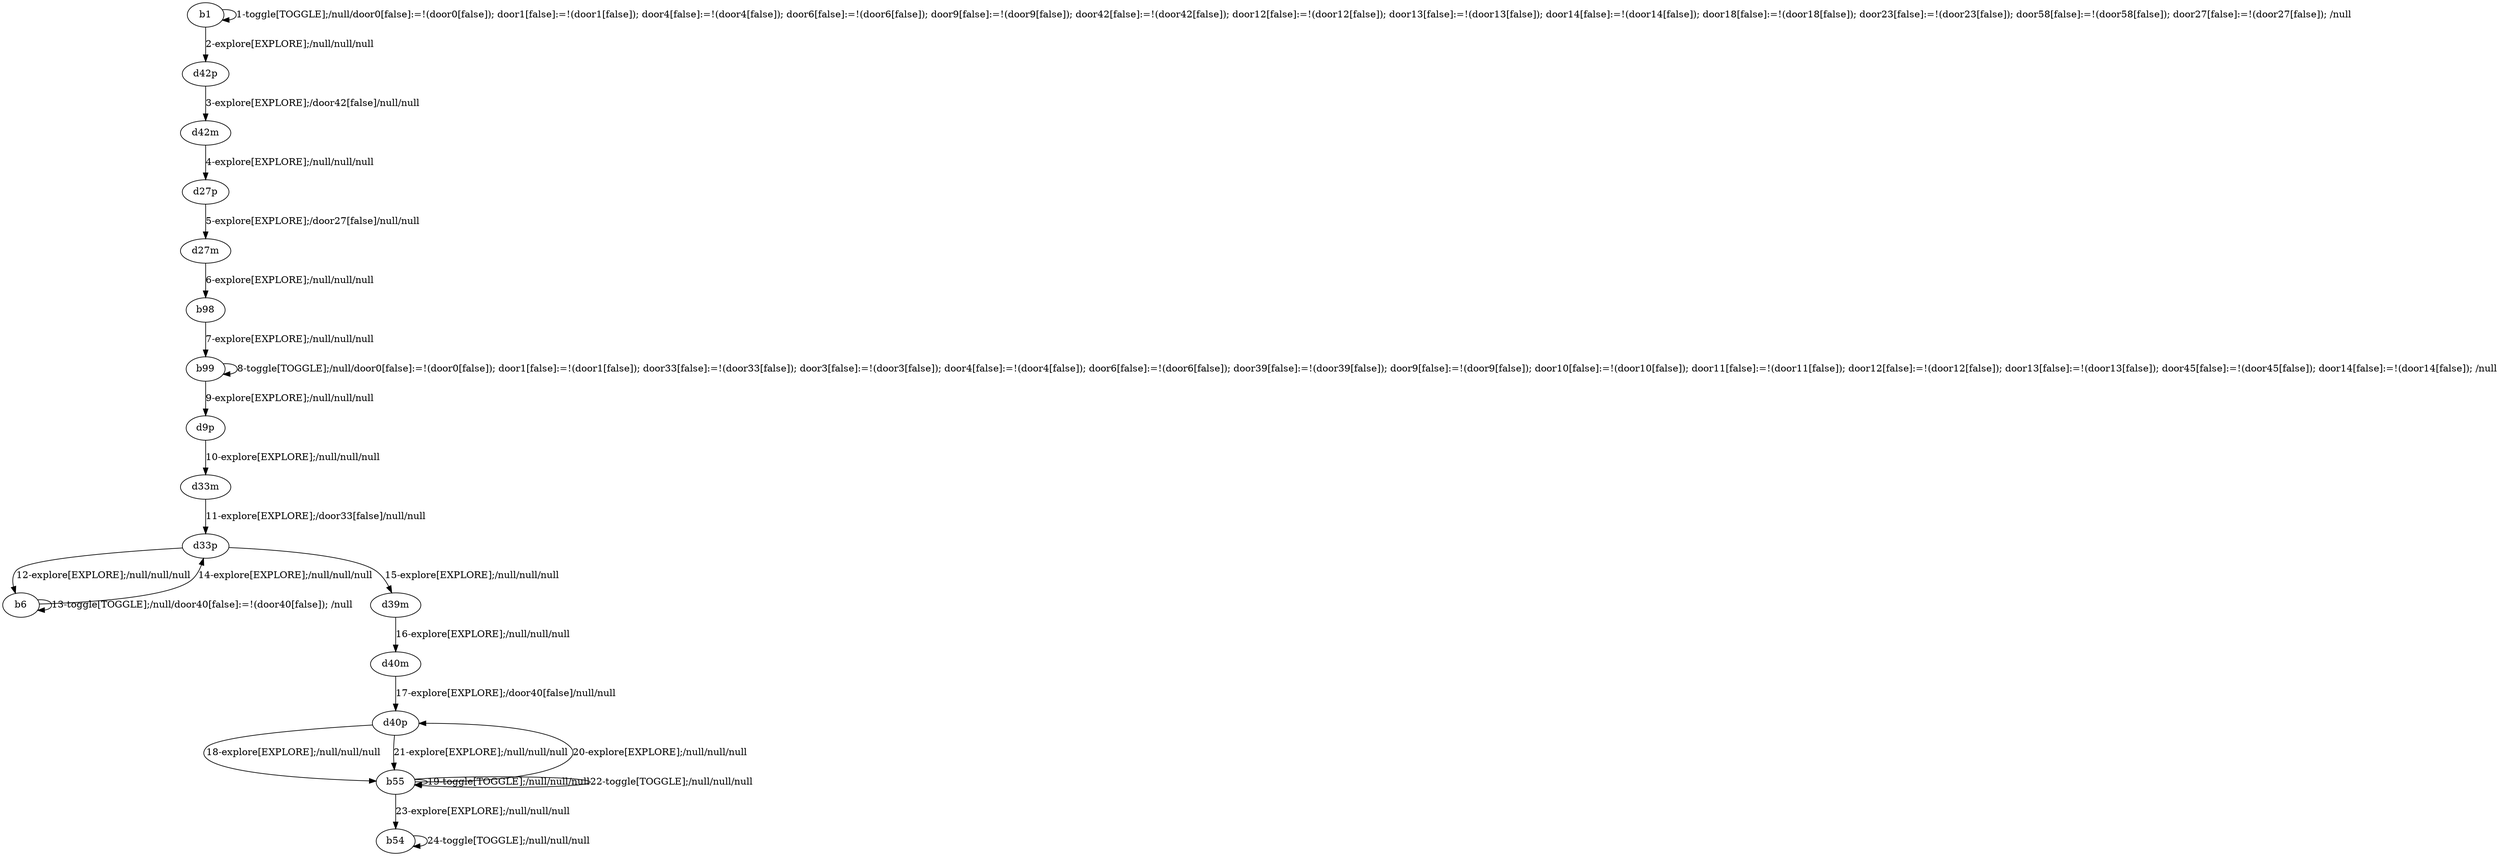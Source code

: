 # Total number of goals covered by this test: 4
# b6 --> d33p
# d33p --> b6
# b55 --> d40p
# b55 --> b55

digraph g {
"b1" -> "b1" [label = "1-toggle[TOGGLE];/null/door0[false]:=!(door0[false]); door1[false]:=!(door1[false]); door4[false]:=!(door4[false]); door6[false]:=!(door6[false]); door9[false]:=!(door9[false]); door42[false]:=!(door42[false]); door12[false]:=!(door12[false]); door13[false]:=!(door13[false]); door14[false]:=!(door14[false]); door18[false]:=!(door18[false]); door23[false]:=!(door23[false]); door58[false]:=!(door58[false]); door27[false]:=!(door27[false]); /null"];
"b1" -> "d42p" [label = "2-explore[EXPLORE];/null/null/null"];
"d42p" -> "d42m" [label = "3-explore[EXPLORE];/door42[false]/null/null"];
"d42m" -> "d27p" [label = "4-explore[EXPLORE];/null/null/null"];
"d27p" -> "d27m" [label = "5-explore[EXPLORE];/door27[false]/null/null"];
"d27m" -> "b98" [label = "6-explore[EXPLORE];/null/null/null"];
"b98" -> "b99" [label = "7-explore[EXPLORE];/null/null/null"];
"b99" -> "b99" [label = "8-toggle[TOGGLE];/null/door0[false]:=!(door0[false]); door1[false]:=!(door1[false]); door33[false]:=!(door33[false]); door3[false]:=!(door3[false]); door4[false]:=!(door4[false]); door6[false]:=!(door6[false]); door39[false]:=!(door39[false]); door9[false]:=!(door9[false]); door10[false]:=!(door10[false]); door11[false]:=!(door11[false]); door12[false]:=!(door12[false]); door13[false]:=!(door13[false]); door45[false]:=!(door45[false]); door14[false]:=!(door14[false]); /null"];
"b99" -> "d9p" [label = "9-explore[EXPLORE];/null/null/null"];
"d9p" -> "d33m" [label = "10-explore[EXPLORE];/null/null/null"];
"d33m" -> "d33p" [label = "11-explore[EXPLORE];/door33[false]/null/null"];
"d33p" -> "b6" [label = "12-explore[EXPLORE];/null/null/null"];
"b6" -> "b6" [label = "13-toggle[TOGGLE];/null/door40[false]:=!(door40[false]); /null"];
"b6" -> "d33p" [label = "14-explore[EXPLORE];/null/null/null"];
"d33p" -> "d39m" [label = "15-explore[EXPLORE];/null/null/null"];
"d39m" -> "d40m" [label = "16-explore[EXPLORE];/null/null/null"];
"d40m" -> "d40p" [label = "17-explore[EXPLORE];/door40[false]/null/null"];
"d40p" -> "b55" [label = "18-explore[EXPLORE];/null/null/null"];
"b55" -> "b55" [label = "19-toggle[TOGGLE];/null/null/null"];
"b55" -> "d40p" [label = "20-explore[EXPLORE];/null/null/null"];
"d40p" -> "b55" [label = "21-explore[EXPLORE];/null/null/null"];
"b55" -> "b55" [label = "22-toggle[TOGGLE];/null/null/null"];
"b55" -> "b54" [label = "23-explore[EXPLORE];/null/null/null"];
"b54" -> "b54" [label = "24-toggle[TOGGLE];/null/null/null"];
}